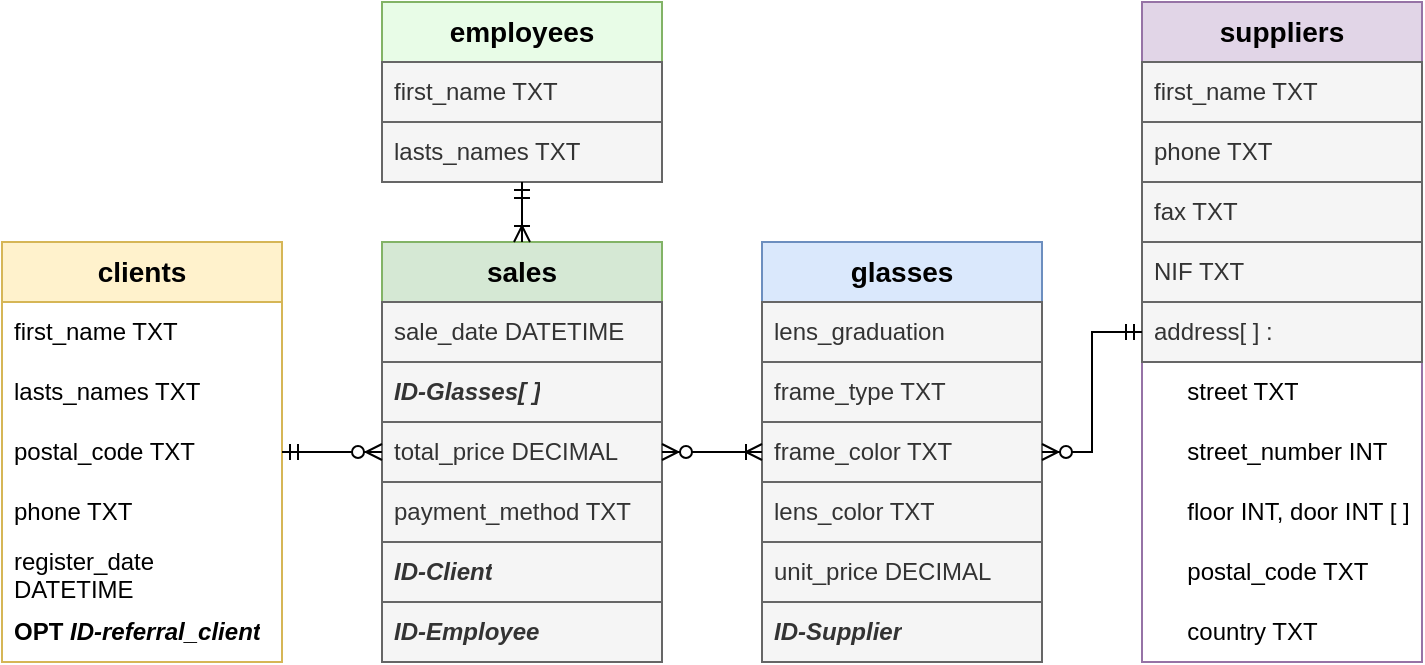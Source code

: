 <mxfile version="20.8.10" type="github">
  <diagram name="Page-1" id="cZgOwzdk0QXU_BWFSEtw">
    <mxGraphModel dx="1050" dy="558" grid="1" gridSize="10" guides="1" tooltips="1" connect="1" arrows="1" fold="1" page="1" pageScale="1" pageWidth="850" pageHeight="1100" math="0" shadow="0">
      <root>
        <mxCell id="0" />
        <mxCell id="1" parent="0" />
        <mxCell id="vJkp--GwYRpcnoz7zPXs-1" value="&lt;font style=&quot;font-size: 14px;&quot;&gt;&lt;b&gt;employees&lt;/b&gt;&lt;/font&gt;" style="swimlane;fontStyle=0;childLayout=stackLayout;horizontal=1;startSize=30;horizontalStack=0;resizeParent=1;resizeParentMax=0;resizeLast=0;collapsible=1;marginBottom=0;whiteSpace=wrap;html=1;fillColor=#E8FCE7;strokeColor=#82b366;" vertex="1" parent="1">
          <mxGeometry x="270" y="190" width="140" height="90" as="geometry" />
        </mxCell>
        <mxCell id="vJkp--GwYRpcnoz7zPXs-2" value="first_name TXT" style="text;strokeColor=#666666;fillColor=#f5f5f5;align=left;verticalAlign=middle;spacingLeft=4;spacingRight=4;overflow=hidden;points=[[0,0.5],[1,0.5]];portConstraint=eastwest;rotatable=0;whiteSpace=wrap;html=1;fontColor=#333333;" vertex="1" parent="vJkp--GwYRpcnoz7zPXs-1">
          <mxGeometry y="30" width="140" height="30" as="geometry" />
        </mxCell>
        <mxCell id="vJkp--GwYRpcnoz7zPXs-3" value="lasts_names TXT" style="text;strokeColor=#666666;fillColor=#f5f5f5;align=left;verticalAlign=middle;spacingLeft=4;spacingRight=4;overflow=hidden;points=[[0,0.5],[1,0.5]];portConstraint=eastwest;rotatable=0;whiteSpace=wrap;html=1;fontColor=#333333;" vertex="1" parent="vJkp--GwYRpcnoz7zPXs-1">
          <mxGeometry y="60" width="140" height="30" as="geometry" />
        </mxCell>
        <mxCell id="vJkp--GwYRpcnoz7zPXs-5" value="&lt;font size=&quot;1&quot;&gt;&lt;b style=&quot;font-size: 14px;&quot;&gt;sales&lt;/b&gt;&lt;/font&gt;" style="swimlane;fontStyle=0;childLayout=stackLayout;horizontal=1;startSize=30;horizontalStack=0;resizeParent=1;resizeParentMax=0;resizeLast=0;collapsible=1;marginBottom=0;whiteSpace=wrap;html=1;fillColor=#d5e8d4;strokeColor=#82b366;" vertex="1" parent="1">
          <mxGeometry x="270" y="310" width="140" height="210" as="geometry" />
        </mxCell>
        <mxCell id="vJkp--GwYRpcnoz7zPXs-6" value="sale_date DATETIME" style="text;strokeColor=#666666;fillColor=#f5f5f5;align=left;verticalAlign=middle;spacingLeft=4;spacingRight=4;overflow=hidden;points=[[0,0.5],[1,0.5]];portConstraint=eastwest;rotatable=0;whiteSpace=wrap;html=1;fontColor=#333333;" vertex="1" parent="vJkp--GwYRpcnoz7zPXs-5">
          <mxGeometry y="30" width="140" height="30" as="geometry" />
        </mxCell>
        <mxCell id="vJkp--GwYRpcnoz7zPXs-8" value="&lt;b&gt;&lt;i&gt;ID-Glasses[ ]&lt;/i&gt;&lt;/b&gt;" style="text;strokeColor=#666666;fillColor=#f5f5f5;align=left;verticalAlign=middle;spacingLeft=4;spacingRight=4;overflow=hidden;points=[[0,0.5],[1,0.5]];portConstraint=eastwest;rotatable=0;whiteSpace=wrap;html=1;fontColor=#333333;" vertex="1" parent="vJkp--GwYRpcnoz7zPXs-5">
          <mxGeometry y="60" width="140" height="30" as="geometry" />
        </mxCell>
        <mxCell id="vJkp--GwYRpcnoz7zPXs-41" value="total_price DECIMAL" style="text;strokeColor=#666666;fillColor=#f5f5f5;align=left;verticalAlign=middle;spacingLeft=4;spacingRight=4;overflow=hidden;points=[[0,0.5],[1,0.5]];portConstraint=eastwest;rotatable=0;whiteSpace=wrap;html=1;fontColor=#333333;" vertex="1" parent="vJkp--GwYRpcnoz7zPXs-5">
          <mxGeometry y="90" width="140" height="30" as="geometry" />
        </mxCell>
        <mxCell id="vJkp--GwYRpcnoz7zPXs-40" value="payment_method TXT" style="text;strokeColor=#666666;fillColor=#f5f5f5;align=left;verticalAlign=middle;spacingLeft=4;spacingRight=4;overflow=hidden;points=[[0,0.5],[1,0.5]];portConstraint=eastwest;rotatable=0;whiteSpace=wrap;html=1;fontColor=#333333;" vertex="1" parent="vJkp--GwYRpcnoz7zPXs-5">
          <mxGeometry y="120" width="140" height="30" as="geometry" />
        </mxCell>
        <mxCell id="vJkp--GwYRpcnoz7zPXs-7" value="&lt;i&gt;&lt;b&gt;ID-Client&lt;/b&gt;&lt;/i&gt;" style="text;strokeColor=#666666;fillColor=#f5f5f5;align=left;verticalAlign=middle;spacingLeft=4;spacingRight=4;overflow=hidden;points=[[0,0.5],[1,0.5]];portConstraint=eastwest;rotatable=0;whiteSpace=wrap;html=1;fontColor=#333333;" vertex="1" parent="vJkp--GwYRpcnoz7zPXs-5">
          <mxGeometry y="150" width="140" height="30" as="geometry" />
        </mxCell>
        <mxCell id="vJkp--GwYRpcnoz7zPXs-39" value="&lt;i&gt;&lt;b&gt;ID-Employee&lt;/b&gt;&lt;/i&gt;" style="text;strokeColor=#666666;fillColor=#f5f5f5;align=left;verticalAlign=middle;spacingLeft=4;spacingRight=4;overflow=hidden;points=[[0,0.5],[1,0.5]];portConstraint=eastwest;rotatable=0;whiteSpace=wrap;html=1;fontColor=#333333;" vertex="1" parent="vJkp--GwYRpcnoz7zPXs-5">
          <mxGeometry y="180" width="140" height="30" as="geometry" />
        </mxCell>
        <mxCell id="vJkp--GwYRpcnoz7zPXs-9" value="&lt;b&gt;&lt;font style=&quot;font-size: 14px;&quot;&gt;glasses&lt;/font&gt;&lt;/b&gt;" style="swimlane;fontStyle=0;childLayout=stackLayout;horizontal=1;startSize=30;horizontalStack=0;resizeParent=1;resizeParentMax=0;resizeLast=0;collapsible=1;marginBottom=0;whiteSpace=wrap;html=1;fillColor=#dae8fc;strokeColor=#6c8ebf;" vertex="1" parent="1">
          <mxGeometry x="460" y="310" width="140" height="210" as="geometry" />
        </mxCell>
        <mxCell id="vJkp--GwYRpcnoz7zPXs-10" value="lens_graduation" style="text;strokeColor=#666666;fillColor=#f5f5f5;align=left;verticalAlign=middle;spacingLeft=4;spacingRight=4;overflow=hidden;points=[[0,0.5],[1,0.5]];portConstraint=eastwest;rotatable=0;whiteSpace=wrap;html=1;fontColor=#333333;" vertex="1" parent="vJkp--GwYRpcnoz7zPXs-9">
          <mxGeometry y="30" width="140" height="30" as="geometry" />
        </mxCell>
        <mxCell id="vJkp--GwYRpcnoz7zPXs-11" value="frame_type TXT" style="text;strokeColor=#666666;fillColor=#f5f5f5;align=left;verticalAlign=middle;spacingLeft=4;spacingRight=4;overflow=hidden;points=[[0,0.5],[1,0.5]];portConstraint=eastwest;rotatable=0;whiteSpace=wrap;html=1;fontColor=#333333;" vertex="1" parent="vJkp--GwYRpcnoz7zPXs-9">
          <mxGeometry y="60" width="140" height="30" as="geometry" />
        </mxCell>
        <mxCell id="vJkp--GwYRpcnoz7zPXs-12" value="frame_color TXT" style="text;strokeColor=#666666;fillColor=#f5f5f5;align=left;verticalAlign=middle;spacingLeft=4;spacingRight=4;overflow=hidden;points=[[0,0.5],[1,0.5]];portConstraint=eastwest;rotatable=0;whiteSpace=wrap;html=1;fontColor=#333333;" vertex="1" parent="vJkp--GwYRpcnoz7zPXs-9">
          <mxGeometry y="90" width="140" height="30" as="geometry" />
        </mxCell>
        <mxCell id="vJkp--GwYRpcnoz7zPXs-33" value="lens_color TXT" style="text;strokeColor=#666666;fillColor=#f5f5f5;align=left;verticalAlign=middle;spacingLeft=4;spacingRight=4;overflow=hidden;points=[[0,0.5],[1,0.5]];portConstraint=eastwest;rotatable=0;whiteSpace=wrap;html=1;fontColor=#333333;" vertex="1" parent="vJkp--GwYRpcnoz7zPXs-9">
          <mxGeometry y="120" width="140" height="30" as="geometry" />
        </mxCell>
        <mxCell id="vJkp--GwYRpcnoz7zPXs-34" value="unit_price DECIMAL" style="text;strokeColor=#666666;fillColor=#f5f5f5;align=left;verticalAlign=middle;spacingLeft=4;spacingRight=4;overflow=hidden;points=[[0,0.5],[1,0.5]];portConstraint=eastwest;rotatable=0;whiteSpace=wrap;html=1;fontColor=#333333;" vertex="1" parent="vJkp--GwYRpcnoz7zPXs-9">
          <mxGeometry y="150" width="140" height="30" as="geometry" />
        </mxCell>
        <mxCell id="vJkp--GwYRpcnoz7zPXs-35" value="&lt;i&gt;&lt;b&gt;ID-Supplier&lt;/b&gt;&lt;/i&gt;" style="text;strokeColor=#666666;fillColor=#f5f5f5;align=left;verticalAlign=middle;spacingLeft=4;spacingRight=4;overflow=hidden;points=[[0,0.5],[1,0.5]];portConstraint=eastwest;rotatable=0;whiteSpace=wrap;html=1;fontColor=#333333;" vertex="1" parent="vJkp--GwYRpcnoz7zPXs-9">
          <mxGeometry y="180" width="140" height="30" as="geometry" />
        </mxCell>
        <mxCell id="vJkp--GwYRpcnoz7zPXs-13" value="&lt;font size=&quot;1&quot;&gt;&lt;b style=&quot;font-size: 14px;&quot;&gt;clients&lt;/b&gt;&lt;/font&gt;" style="swimlane;fontStyle=0;childLayout=stackLayout;horizontal=1;startSize=30;horizontalStack=0;resizeParent=1;resizeParentMax=0;resizeLast=0;collapsible=1;marginBottom=0;whiteSpace=wrap;html=1;fillColor=#fff2cc;strokeColor=#d6b656;" vertex="1" parent="1">
          <mxGeometry x="80" y="310" width="140" height="210" as="geometry" />
        </mxCell>
        <mxCell id="vJkp--GwYRpcnoz7zPXs-42" value="first_name TXT" style="text;strokeColor=none;fillColor=none;align=left;verticalAlign=middle;spacingLeft=4;spacingRight=4;overflow=hidden;points=[[0,0.5],[1,0.5]];portConstraint=eastwest;rotatable=0;whiteSpace=wrap;html=1;" vertex="1" parent="vJkp--GwYRpcnoz7zPXs-13">
          <mxGeometry y="30" width="140" height="30" as="geometry" />
        </mxCell>
        <mxCell id="vJkp--GwYRpcnoz7zPXs-43" value="lasts_names TXT" style="text;strokeColor=none;fillColor=none;align=left;verticalAlign=middle;spacingLeft=4;spacingRight=4;overflow=hidden;points=[[0,0.5],[1,0.5]];portConstraint=eastwest;rotatable=0;whiteSpace=wrap;html=1;" vertex="1" parent="vJkp--GwYRpcnoz7zPXs-13">
          <mxGeometry y="60" width="140" height="30" as="geometry" />
        </mxCell>
        <mxCell id="vJkp--GwYRpcnoz7zPXs-44" value="postal_code TXT" style="text;align=left;verticalAlign=middle;spacingLeft=4;spacingRight=4;overflow=hidden;points=[[0,0.5],[1,0.5]];portConstraint=eastwest;rotatable=0;whiteSpace=wrap;html=1;shadow=0;glass=0;rounded=0;" vertex="1" parent="vJkp--GwYRpcnoz7zPXs-13">
          <mxGeometry y="90" width="140" height="30" as="geometry" />
        </mxCell>
        <mxCell id="vJkp--GwYRpcnoz7zPXs-45" value="phone TXT" style="text;strokeColor=none;fillColor=none;align=left;verticalAlign=middle;spacingLeft=4;spacingRight=4;overflow=hidden;points=[[0,0.5],[1,0.5]];portConstraint=eastwest;rotatable=0;whiteSpace=wrap;html=1;" vertex="1" parent="vJkp--GwYRpcnoz7zPXs-13">
          <mxGeometry y="120" width="140" height="30" as="geometry" />
        </mxCell>
        <mxCell id="vJkp--GwYRpcnoz7zPXs-14" value="register_date DATETIME" style="text;strokeColor=none;fillColor=none;align=left;verticalAlign=middle;spacingLeft=4;spacingRight=4;overflow=hidden;points=[[0,0.5],[1,0.5]];portConstraint=eastwest;rotatable=0;whiteSpace=wrap;html=1;" vertex="1" parent="vJkp--GwYRpcnoz7zPXs-13">
          <mxGeometry y="150" width="140" height="30" as="geometry" />
        </mxCell>
        <mxCell id="vJkp--GwYRpcnoz7zPXs-15" value="&lt;b&gt;OPT&lt;/b&gt; &lt;i&gt;&lt;b&gt;ID-referral_client&lt;br&gt;&lt;/b&gt;&lt;/i&gt;" style="text;strokeColor=none;fillColor=none;align=left;verticalAlign=middle;spacingLeft=4;spacingRight=4;overflow=hidden;points=[[0,0.5],[1,0.5]];portConstraint=eastwest;rotatable=0;whiteSpace=wrap;html=1;" vertex="1" parent="vJkp--GwYRpcnoz7zPXs-13">
          <mxGeometry y="180" width="140" height="30" as="geometry" />
        </mxCell>
        <mxCell id="vJkp--GwYRpcnoz7zPXs-17" value="&lt;font style=&quot;font-size: 14px;&quot;&gt;&lt;b&gt;suppliers&lt;/b&gt;&lt;/font&gt;" style="swimlane;fontStyle=0;childLayout=stackLayout;horizontal=1;startSize=30;horizontalStack=0;resizeParent=1;resizeParentMax=0;resizeLast=0;collapsible=1;marginBottom=0;whiteSpace=wrap;html=1;fillColor=#e1d5e7;strokeColor=#9673a6;" vertex="1" parent="1">
          <mxGeometry x="650" y="190" width="140" height="330" as="geometry" />
        </mxCell>
        <mxCell id="vJkp--GwYRpcnoz7zPXs-19" value="first_name TXT" style="text;strokeColor=#666666;fillColor=#f5f5f5;align=left;verticalAlign=middle;spacingLeft=4;spacingRight=4;overflow=hidden;points=[[0,0.5],[1,0.5]];portConstraint=eastwest;rotatable=0;whiteSpace=wrap;html=1;fontColor=#333333;" vertex="1" parent="vJkp--GwYRpcnoz7zPXs-17">
          <mxGeometry y="30" width="140" height="30" as="geometry" />
        </mxCell>
        <mxCell id="vJkp--GwYRpcnoz7zPXs-25" value="phone TXT" style="text;strokeColor=#666666;fillColor=#f5f5f5;align=left;verticalAlign=middle;spacingLeft=4;spacingRight=4;overflow=hidden;points=[[0,0.5],[1,0.5]];portConstraint=eastwest;rotatable=0;whiteSpace=wrap;html=1;fontColor=#333333;" vertex="1" parent="vJkp--GwYRpcnoz7zPXs-17">
          <mxGeometry y="60" width="140" height="30" as="geometry" />
        </mxCell>
        <mxCell id="vJkp--GwYRpcnoz7zPXs-27" value="fax TXT" style="text;strokeColor=#666666;fillColor=#f5f5f5;align=left;verticalAlign=middle;spacingLeft=4;spacingRight=4;overflow=hidden;points=[[0,0.5],[1,0.5]];portConstraint=eastwest;rotatable=0;whiteSpace=wrap;html=1;fontColor=#333333;" vertex="1" parent="vJkp--GwYRpcnoz7zPXs-17">
          <mxGeometry y="90" width="140" height="30" as="geometry" />
        </mxCell>
        <mxCell id="vJkp--GwYRpcnoz7zPXs-20" value="NIF TXT" style="text;strokeColor=#666666;fillColor=#f5f5f5;align=left;verticalAlign=middle;spacingLeft=4;spacingRight=4;overflow=hidden;points=[[0,0.5],[1,0.5]];portConstraint=eastwest;rotatable=0;whiteSpace=wrap;html=1;fontColor=#333333;" vertex="1" parent="vJkp--GwYRpcnoz7zPXs-17">
          <mxGeometry y="120" width="140" height="30" as="geometry" />
        </mxCell>
        <mxCell id="vJkp--GwYRpcnoz7zPXs-26" value="address[ ] :" style="text;strokeColor=#666666;fillColor=#f5f5f5;align=left;verticalAlign=middle;spacingLeft=4;spacingRight=4;overflow=hidden;points=[[0,0.5],[1,0.5]];portConstraint=eastwest;rotatable=0;whiteSpace=wrap;html=1;fontColor=#333333;" vertex="1" parent="vJkp--GwYRpcnoz7zPXs-17">
          <mxGeometry y="150" width="140" height="30" as="geometry" />
        </mxCell>
        <mxCell id="vJkp--GwYRpcnoz7zPXs-28" value="&amp;nbsp;&amp;nbsp;&amp;nbsp;&amp;nbsp; street TXT" style="text;align=left;verticalAlign=middle;spacingLeft=4;spacingRight=4;overflow=hidden;points=[[0,0.5],[1,0.5]];portConstraint=eastwest;rotatable=0;whiteSpace=wrap;html=1;shadow=0;glass=0;rounded=0;" vertex="1" parent="vJkp--GwYRpcnoz7zPXs-17">
          <mxGeometry y="180" width="140" height="30" as="geometry" />
        </mxCell>
        <mxCell id="vJkp--GwYRpcnoz7zPXs-29" value="&amp;nbsp;&amp;nbsp; &amp;nbsp; street_number INT" style="text;align=left;verticalAlign=middle;spacingLeft=4;spacingRight=4;overflow=hidden;points=[[0,0.5],[1,0.5]];portConstraint=eastwest;rotatable=0;whiteSpace=wrap;html=1;shadow=0;glass=0;rounded=0;" vertex="1" parent="vJkp--GwYRpcnoz7zPXs-17">
          <mxGeometry y="210" width="140" height="30" as="geometry" />
        </mxCell>
        <mxCell id="vJkp--GwYRpcnoz7zPXs-30" value="&amp;nbsp;&amp;nbsp;&amp;nbsp;&amp;nbsp; floor INT, door INT [ ] " style="text;align=left;verticalAlign=middle;spacingLeft=4;spacingRight=4;overflow=hidden;points=[[0,0.5],[1,0.5]];portConstraint=eastwest;rotatable=0;whiteSpace=wrap;html=1;" vertex="1" parent="vJkp--GwYRpcnoz7zPXs-17">
          <mxGeometry y="240" width="140" height="30" as="geometry" />
        </mxCell>
        <mxCell id="vJkp--GwYRpcnoz7zPXs-31" value="&amp;nbsp;&amp;nbsp; &amp;nbsp; postal_code TXT" style="text;align=left;verticalAlign=middle;spacingLeft=4;spacingRight=4;overflow=hidden;points=[[0,0.5],[1,0.5]];portConstraint=eastwest;rotatable=0;whiteSpace=wrap;html=1;shadow=0;glass=0;rounded=0;" vertex="1" parent="vJkp--GwYRpcnoz7zPXs-17">
          <mxGeometry y="270" width="140" height="30" as="geometry" />
        </mxCell>
        <mxCell id="vJkp--GwYRpcnoz7zPXs-32" value="&amp;nbsp;&amp;nbsp; &amp;nbsp; country TXT" style="text;align=left;verticalAlign=middle;spacingLeft=4;spacingRight=4;overflow=hidden;points=[[0,0.5],[1,0.5]];portConstraint=eastwest;rotatable=0;whiteSpace=wrap;html=1;shadow=0;glass=0;rounded=0;" vertex="1" parent="vJkp--GwYRpcnoz7zPXs-17">
          <mxGeometry y="300" width="140" height="30" as="geometry" />
        </mxCell>
        <mxCell id="vJkp--GwYRpcnoz7zPXs-50" value="" style="edgeStyle=orthogonalEdgeStyle;fontSize=12;html=1;endArrow=ERoneToMany;startArrow=ERmandOne;rounded=0;" edge="1" parent="1" source="vJkp--GwYRpcnoz7zPXs-1" target="vJkp--GwYRpcnoz7zPXs-5">
          <mxGeometry width="100" height="100" relative="1" as="geometry">
            <mxPoint x="440" y="420" as="sourcePoint" />
            <mxPoint x="540" y="320" as="targetPoint" />
          </mxGeometry>
        </mxCell>
        <mxCell id="vJkp--GwYRpcnoz7zPXs-51" value="" style="fontSize=12;html=1;endArrow=ERzeroToMany;startArrow=ERmandOne;rounded=0;edgeStyle=orthogonalEdgeStyle;" edge="1" parent="1" source="vJkp--GwYRpcnoz7zPXs-13" target="vJkp--GwYRpcnoz7zPXs-5">
          <mxGeometry width="100" height="100" relative="1" as="geometry">
            <mxPoint x="440" y="420" as="sourcePoint" />
            <mxPoint x="540" y="320" as="targetPoint" />
          </mxGeometry>
        </mxCell>
        <mxCell id="vJkp--GwYRpcnoz7zPXs-52" value="" style="edgeStyle=entityRelationEdgeStyle;fontSize=12;html=1;endArrow=ERoneToMany;startArrow=ERzeroToMany;rounded=0;" edge="1" parent="1" source="vJkp--GwYRpcnoz7zPXs-5" target="vJkp--GwYRpcnoz7zPXs-9">
          <mxGeometry width="100" height="100" relative="1" as="geometry">
            <mxPoint x="420" y="460" as="sourcePoint" />
            <mxPoint x="520" y="360" as="targetPoint" />
          </mxGeometry>
        </mxCell>
        <mxCell id="vJkp--GwYRpcnoz7zPXs-53" value="" style="edgeStyle=orthogonalEdgeStyle;fontSize=12;html=1;endArrow=ERzeroToMany;startArrow=ERmandOne;rounded=0;" edge="1" parent="1" source="vJkp--GwYRpcnoz7zPXs-17" target="vJkp--GwYRpcnoz7zPXs-9">
          <mxGeometry width="100" height="100" relative="1" as="geometry">
            <mxPoint x="420" y="460" as="sourcePoint" />
            <mxPoint x="520" y="360" as="targetPoint" />
          </mxGeometry>
        </mxCell>
      </root>
    </mxGraphModel>
  </diagram>
</mxfile>
